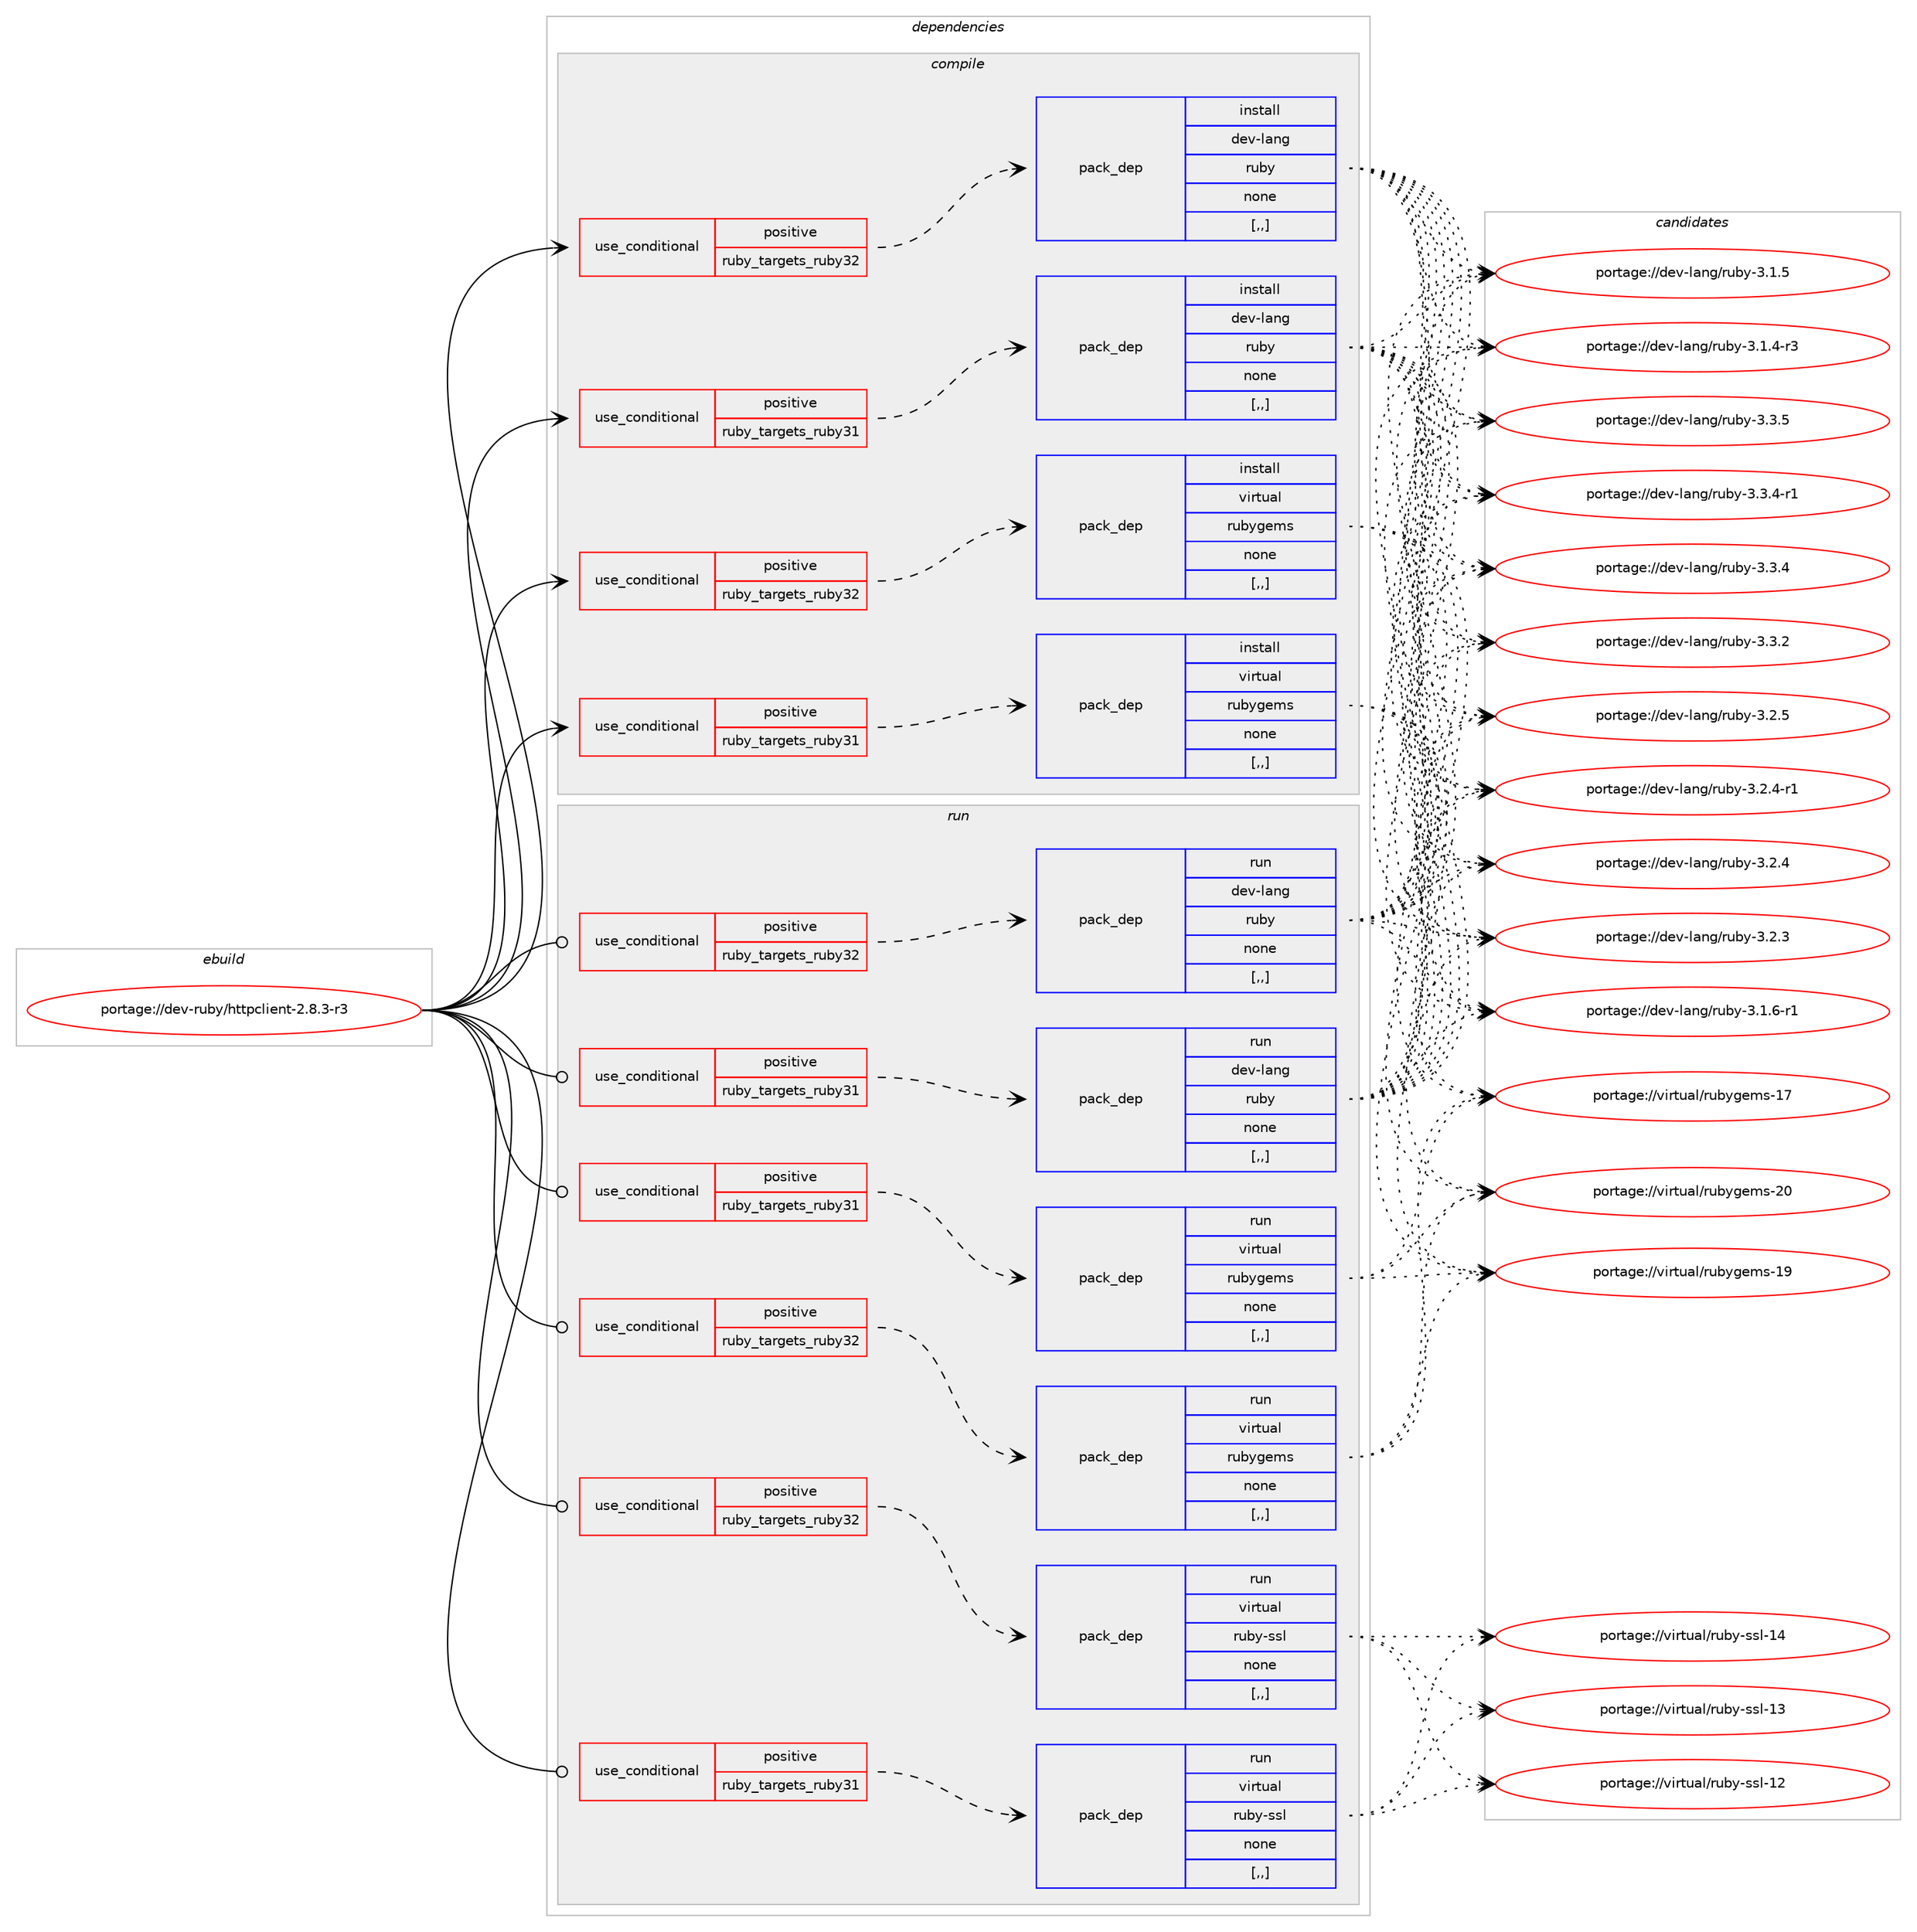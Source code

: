 digraph prolog {

# *************
# Graph options
# *************

newrank=true;
concentrate=true;
compound=true;
graph [rankdir=LR,fontname=Helvetica,fontsize=10,ranksep=1.5];#, ranksep=2.5, nodesep=0.2];
edge  [arrowhead=vee];
node  [fontname=Helvetica,fontsize=10];

# **********
# The ebuild
# **********

subgraph cluster_leftcol {
color=gray;
label=<<i>ebuild</i>>;
id [label="portage://dev-ruby/httpclient-2.8.3-r3", color=red, width=4, href="../dev-ruby/httpclient-2.8.3-r3.svg"];
}

# ****************
# The dependencies
# ****************

subgraph cluster_midcol {
color=gray;
label=<<i>dependencies</i>>;
subgraph cluster_compile {
fillcolor="#eeeeee";
style=filled;
label=<<i>compile</i>>;
subgraph cond180020 {
dependency682623 [label=<<TABLE BORDER="0" CELLBORDER="1" CELLSPACING="0" CELLPADDING="4"><TR><TD ROWSPAN="3" CELLPADDING="10">use_conditional</TD></TR><TR><TD>positive</TD></TR><TR><TD>ruby_targets_ruby31</TD></TR></TABLE>>, shape=none, color=red];
subgraph pack497680 {
dependency682624 [label=<<TABLE BORDER="0" CELLBORDER="1" CELLSPACING="0" CELLPADDING="4" WIDTH="220"><TR><TD ROWSPAN="6" CELLPADDING="30">pack_dep</TD></TR><TR><TD WIDTH="110">install</TD></TR><TR><TD>dev-lang</TD></TR><TR><TD>ruby</TD></TR><TR><TD>none</TD></TR><TR><TD>[,,]</TD></TR></TABLE>>, shape=none, color=blue];
}
dependency682623:e -> dependency682624:w [weight=20,style="dashed",arrowhead="vee"];
}
id:e -> dependency682623:w [weight=20,style="solid",arrowhead="vee"];
subgraph cond180021 {
dependency682625 [label=<<TABLE BORDER="0" CELLBORDER="1" CELLSPACING="0" CELLPADDING="4"><TR><TD ROWSPAN="3" CELLPADDING="10">use_conditional</TD></TR><TR><TD>positive</TD></TR><TR><TD>ruby_targets_ruby31</TD></TR></TABLE>>, shape=none, color=red];
subgraph pack497681 {
dependency682626 [label=<<TABLE BORDER="0" CELLBORDER="1" CELLSPACING="0" CELLPADDING="4" WIDTH="220"><TR><TD ROWSPAN="6" CELLPADDING="30">pack_dep</TD></TR><TR><TD WIDTH="110">install</TD></TR><TR><TD>virtual</TD></TR><TR><TD>rubygems</TD></TR><TR><TD>none</TD></TR><TR><TD>[,,]</TD></TR></TABLE>>, shape=none, color=blue];
}
dependency682625:e -> dependency682626:w [weight=20,style="dashed",arrowhead="vee"];
}
id:e -> dependency682625:w [weight=20,style="solid",arrowhead="vee"];
subgraph cond180022 {
dependency682627 [label=<<TABLE BORDER="0" CELLBORDER="1" CELLSPACING="0" CELLPADDING="4"><TR><TD ROWSPAN="3" CELLPADDING="10">use_conditional</TD></TR><TR><TD>positive</TD></TR><TR><TD>ruby_targets_ruby32</TD></TR></TABLE>>, shape=none, color=red];
subgraph pack497682 {
dependency682628 [label=<<TABLE BORDER="0" CELLBORDER="1" CELLSPACING="0" CELLPADDING="4" WIDTH="220"><TR><TD ROWSPAN="6" CELLPADDING="30">pack_dep</TD></TR><TR><TD WIDTH="110">install</TD></TR><TR><TD>dev-lang</TD></TR><TR><TD>ruby</TD></TR><TR><TD>none</TD></TR><TR><TD>[,,]</TD></TR></TABLE>>, shape=none, color=blue];
}
dependency682627:e -> dependency682628:w [weight=20,style="dashed",arrowhead="vee"];
}
id:e -> dependency682627:w [weight=20,style="solid",arrowhead="vee"];
subgraph cond180023 {
dependency682629 [label=<<TABLE BORDER="0" CELLBORDER="1" CELLSPACING="0" CELLPADDING="4"><TR><TD ROWSPAN="3" CELLPADDING="10">use_conditional</TD></TR><TR><TD>positive</TD></TR><TR><TD>ruby_targets_ruby32</TD></TR></TABLE>>, shape=none, color=red];
subgraph pack497683 {
dependency682630 [label=<<TABLE BORDER="0" CELLBORDER="1" CELLSPACING="0" CELLPADDING="4" WIDTH="220"><TR><TD ROWSPAN="6" CELLPADDING="30">pack_dep</TD></TR><TR><TD WIDTH="110">install</TD></TR><TR><TD>virtual</TD></TR><TR><TD>rubygems</TD></TR><TR><TD>none</TD></TR><TR><TD>[,,]</TD></TR></TABLE>>, shape=none, color=blue];
}
dependency682629:e -> dependency682630:w [weight=20,style="dashed",arrowhead="vee"];
}
id:e -> dependency682629:w [weight=20,style="solid",arrowhead="vee"];
}
subgraph cluster_compileandrun {
fillcolor="#eeeeee";
style=filled;
label=<<i>compile and run</i>>;
}
subgraph cluster_run {
fillcolor="#eeeeee";
style=filled;
label=<<i>run</i>>;
subgraph cond180024 {
dependency682631 [label=<<TABLE BORDER="0" CELLBORDER="1" CELLSPACING="0" CELLPADDING="4"><TR><TD ROWSPAN="3" CELLPADDING="10">use_conditional</TD></TR><TR><TD>positive</TD></TR><TR><TD>ruby_targets_ruby31</TD></TR></TABLE>>, shape=none, color=red];
subgraph pack497684 {
dependency682632 [label=<<TABLE BORDER="0" CELLBORDER="1" CELLSPACING="0" CELLPADDING="4" WIDTH="220"><TR><TD ROWSPAN="6" CELLPADDING="30">pack_dep</TD></TR><TR><TD WIDTH="110">run</TD></TR><TR><TD>dev-lang</TD></TR><TR><TD>ruby</TD></TR><TR><TD>none</TD></TR><TR><TD>[,,]</TD></TR></TABLE>>, shape=none, color=blue];
}
dependency682631:e -> dependency682632:w [weight=20,style="dashed",arrowhead="vee"];
}
id:e -> dependency682631:w [weight=20,style="solid",arrowhead="odot"];
subgraph cond180025 {
dependency682633 [label=<<TABLE BORDER="0" CELLBORDER="1" CELLSPACING="0" CELLPADDING="4"><TR><TD ROWSPAN="3" CELLPADDING="10">use_conditional</TD></TR><TR><TD>positive</TD></TR><TR><TD>ruby_targets_ruby31</TD></TR></TABLE>>, shape=none, color=red];
subgraph pack497685 {
dependency682634 [label=<<TABLE BORDER="0" CELLBORDER="1" CELLSPACING="0" CELLPADDING="4" WIDTH="220"><TR><TD ROWSPAN="6" CELLPADDING="30">pack_dep</TD></TR><TR><TD WIDTH="110">run</TD></TR><TR><TD>virtual</TD></TR><TR><TD>ruby-ssl</TD></TR><TR><TD>none</TD></TR><TR><TD>[,,]</TD></TR></TABLE>>, shape=none, color=blue];
}
dependency682633:e -> dependency682634:w [weight=20,style="dashed",arrowhead="vee"];
}
id:e -> dependency682633:w [weight=20,style="solid",arrowhead="odot"];
subgraph cond180026 {
dependency682635 [label=<<TABLE BORDER="0" CELLBORDER="1" CELLSPACING="0" CELLPADDING="4"><TR><TD ROWSPAN="3" CELLPADDING="10">use_conditional</TD></TR><TR><TD>positive</TD></TR><TR><TD>ruby_targets_ruby31</TD></TR></TABLE>>, shape=none, color=red];
subgraph pack497686 {
dependency682636 [label=<<TABLE BORDER="0" CELLBORDER="1" CELLSPACING="0" CELLPADDING="4" WIDTH="220"><TR><TD ROWSPAN="6" CELLPADDING="30">pack_dep</TD></TR><TR><TD WIDTH="110">run</TD></TR><TR><TD>virtual</TD></TR><TR><TD>rubygems</TD></TR><TR><TD>none</TD></TR><TR><TD>[,,]</TD></TR></TABLE>>, shape=none, color=blue];
}
dependency682635:e -> dependency682636:w [weight=20,style="dashed",arrowhead="vee"];
}
id:e -> dependency682635:w [weight=20,style="solid",arrowhead="odot"];
subgraph cond180027 {
dependency682637 [label=<<TABLE BORDER="0" CELLBORDER="1" CELLSPACING="0" CELLPADDING="4"><TR><TD ROWSPAN="3" CELLPADDING="10">use_conditional</TD></TR><TR><TD>positive</TD></TR><TR><TD>ruby_targets_ruby32</TD></TR></TABLE>>, shape=none, color=red];
subgraph pack497687 {
dependency682638 [label=<<TABLE BORDER="0" CELLBORDER="1" CELLSPACING="0" CELLPADDING="4" WIDTH="220"><TR><TD ROWSPAN="6" CELLPADDING="30">pack_dep</TD></TR><TR><TD WIDTH="110">run</TD></TR><TR><TD>dev-lang</TD></TR><TR><TD>ruby</TD></TR><TR><TD>none</TD></TR><TR><TD>[,,]</TD></TR></TABLE>>, shape=none, color=blue];
}
dependency682637:e -> dependency682638:w [weight=20,style="dashed",arrowhead="vee"];
}
id:e -> dependency682637:w [weight=20,style="solid",arrowhead="odot"];
subgraph cond180028 {
dependency682639 [label=<<TABLE BORDER="0" CELLBORDER="1" CELLSPACING="0" CELLPADDING="4"><TR><TD ROWSPAN="3" CELLPADDING="10">use_conditional</TD></TR><TR><TD>positive</TD></TR><TR><TD>ruby_targets_ruby32</TD></TR></TABLE>>, shape=none, color=red];
subgraph pack497688 {
dependency682640 [label=<<TABLE BORDER="0" CELLBORDER="1" CELLSPACING="0" CELLPADDING="4" WIDTH="220"><TR><TD ROWSPAN="6" CELLPADDING="30">pack_dep</TD></TR><TR><TD WIDTH="110">run</TD></TR><TR><TD>virtual</TD></TR><TR><TD>ruby-ssl</TD></TR><TR><TD>none</TD></TR><TR><TD>[,,]</TD></TR></TABLE>>, shape=none, color=blue];
}
dependency682639:e -> dependency682640:w [weight=20,style="dashed",arrowhead="vee"];
}
id:e -> dependency682639:w [weight=20,style="solid",arrowhead="odot"];
subgraph cond180029 {
dependency682641 [label=<<TABLE BORDER="0" CELLBORDER="1" CELLSPACING="0" CELLPADDING="4"><TR><TD ROWSPAN="3" CELLPADDING="10">use_conditional</TD></TR><TR><TD>positive</TD></TR><TR><TD>ruby_targets_ruby32</TD></TR></TABLE>>, shape=none, color=red];
subgraph pack497689 {
dependency682642 [label=<<TABLE BORDER="0" CELLBORDER="1" CELLSPACING="0" CELLPADDING="4" WIDTH="220"><TR><TD ROWSPAN="6" CELLPADDING="30">pack_dep</TD></TR><TR><TD WIDTH="110">run</TD></TR><TR><TD>virtual</TD></TR><TR><TD>rubygems</TD></TR><TR><TD>none</TD></TR><TR><TD>[,,]</TD></TR></TABLE>>, shape=none, color=blue];
}
dependency682641:e -> dependency682642:w [weight=20,style="dashed",arrowhead="vee"];
}
id:e -> dependency682641:w [weight=20,style="solid",arrowhead="odot"];
}
}

# **************
# The candidates
# **************

subgraph cluster_choices {
rank=same;
color=gray;
label=<<i>candidates</i>>;

subgraph choice497680 {
color=black;
nodesep=1;
choice10010111845108971101034711411798121455146514653 [label="portage://dev-lang/ruby-3.3.5", color=red, width=4,href="../dev-lang/ruby-3.3.5.svg"];
choice100101118451089711010347114117981214551465146524511449 [label="portage://dev-lang/ruby-3.3.4-r1", color=red, width=4,href="../dev-lang/ruby-3.3.4-r1.svg"];
choice10010111845108971101034711411798121455146514652 [label="portage://dev-lang/ruby-3.3.4", color=red, width=4,href="../dev-lang/ruby-3.3.4.svg"];
choice10010111845108971101034711411798121455146514650 [label="portage://dev-lang/ruby-3.3.2", color=red, width=4,href="../dev-lang/ruby-3.3.2.svg"];
choice10010111845108971101034711411798121455146504653 [label="portage://dev-lang/ruby-3.2.5", color=red, width=4,href="../dev-lang/ruby-3.2.5.svg"];
choice100101118451089711010347114117981214551465046524511449 [label="portage://dev-lang/ruby-3.2.4-r1", color=red, width=4,href="../dev-lang/ruby-3.2.4-r1.svg"];
choice10010111845108971101034711411798121455146504652 [label="portage://dev-lang/ruby-3.2.4", color=red, width=4,href="../dev-lang/ruby-3.2.4.svg"];
choice10010111845108971101034711411798121455146504651 [label="portage://dev-lang/ruby-3.2.3", color=red, width=4,href="../dev-lang/ruby-3.2.3.svg"];
choice100101118451089711010347114117981214551464946544511449 [label="portage://dev-lang/ruby-3.1.6-r1", color=red, width=4,href="../dev-lang/ruby-3.1.6-r1.svg"];
choice10010111845108971101034711411798121455146494653 [label="portage://dev-lang/ruby-3.1.5", color=red, width=4,href="../dev-lang/ruby-3.1.5.svg"];
choice100101118451089711010347114117981214551464946524511451 [label="portage://dev-lang/ruby-3.1.4-r3", color=red, width=4,href="../dev-lang/ruby-3.1.4-r3.svg"];
dependency682624:e -> choice10010111845108971101034711411798121455146514653:w [style=dotted,weight="100"];
dependency682624:e -> choice100101118451089711010347114117981214551465146524511449:w [style=dotted,weight="100"];
dependency682624:e -> choice10010111845108971101034711411798121455146514652:w [style=dotted,weight="100"];
dependency682624:e -> choice10010111845108971101034711411798121455146514650:w [style=dotted,weight="100"];
dependency682624:e -> choice10010111845108971101034711411798121455146504653:w [style=dotted,weight="100"];
dependency682624:e -> choice100101118451089711010347114117981214551465046524511449:w [style=dotted,weight="100"];
dependency682624:e -> choice10010111845108971101034711411798121455146504652:w [style=dotted,weight="100"];
dependency682624:e -> choice10010111845108971101034711411798121455146504651:w [style=dotted,weight="100"];
dependency682624:e -> choice100101118451089711010347114117981214551464946544511449:w [style=dotted,weight="100"];
dependency682624:e -> choice10010111845108971101034711411798121455146494653:w [style=dotted,weight="100"];
dependency682624:e -> choice100101118451089711010347114117981214551464946524511451:w [style=dotted,weight="100"];
}
subgraph choice497681 {
color=black;
nodesep=1;
choice118105114116117971084711411798121103101109115455048 [label="portage://virtual/rubygems-20", color=red, width=4,href="../virtual/rubygems-20.svg"];
choice118105114116117971084711411798121103101109115454957 [label="portage://virtual/rubygems-19", color=red, width=4,href="../virtual/rubygems-19.svg"];
choice118105114116117971084711411798121103101109115454955 [label="portage://virtual/rubygems-17", color=red, width=4,href="../virtual/rubygems-17.svg"];
dependency682626:e -> choice118105114116117971084711411798121103101109115455048:w [style=dotted,weight="100"];
dependency682626:e -> choice118105114116117971084711411798121103101109115454957:w [style=dotted,weight="100"];
dependency682626:e -> choice118105114116117971084711411798121103101109115454955:w [style=dotted,weight="100"];
}
subgraph choice497682 {
color=black;
nodesep=1;
choice10010111845108971101034711411798121455146514653 [label="portage://dev-lang/ruby-3.3.5", color=red, width=4,href="../dev-lang/ruby-3.3.5.svg"];
choice100101118451089711010347114117981214551465146524511449 [label="portage://dev-lang/ruby-3.3.4-r1", color=red, width=4,href="../dev-lang/ruby-3.3.4-r1.svg"];
choice10010111845108971101034711411798121455146514652 [label="portage://dev-lang/ruby-3.3.4", color=red, width=4,href="../dev-lang/ruby-3.3.4.svg"];
choice10010111845108971101034711411798121455146514650 [label="portage://dev-lang/ruby-3.3.2", color=red, width=4,href="../dev-lang/ruby-3.3.2.svg"];
choice10010111845108971101034711411798121455146504653 [label="portage://dev-lang/ruby-3.2.5", color=red, width=4,href="../dev-lang/ruby-3.2.5.svg"];
choice100101118451089711010347114117981214551465046524511449 [label="portage://dev-lang/ruby-3.2.4-r1", color=red, width=4,href="../dev-lang/ruby-3.2.4-r1.svg"];
choice10010111845108971101034711411798121455146504652 [label="portage://dev-lang/ruby-3.2.4", color=red, width=4,href="../dev-lang/ruby-3.2.4.svg"];
choice10010111845108971101034711411798121455146504651 [label="portage://dev-lang/ruby-3.2.3", color=red, width=4,href="../dev-lang/ruby-3.2.3.svg"];
choice100101118451089711010347114117981214551464946544511449 [label="portage://dev-lang/ruby-3.1.6-r1", color=red, width=4,href="../dev-lang/ruby-3.1.6-r1.svg"];
choice10010111845108971101034711411798121455146494653 [label="portage://dev-lang/ruby-3.1.5", color=red, width=4,href="../dev-lang/ruby-3.1.5.svg"];
choice100101118451089711010347114117981214551464946524511451 [label="portage://dev-lang/ruby-3.1.4-r3", color=red, width=4,href="../dev-lang/ruby-3.1.4-r3.svg"];
dependency682628:e -> choice10010111845108971101034711411798121455146514653:w [style=dotted,weight="100"];
dependency682628:e -> choice100101118451089711010347114117981214551465146524511449:w [style=dotted,weight="100"];
dependency682628:e -> choice10010111845108971101034711411798121455146514652:w [style=dotted,weight="100"];
dependency682628:e -> choice10010111845108971101034711411798121455146514650:w [style=dotted,weight="100"];
dependency682628:e -> choice10010111845108971101034711411798121455146504653:w [style=dotted,weight="100"];
dependency682628:e -> choice100101118451089711010347114117981214551465046524511449:w [style=dotted,weight="100"];
dependency682628:e -> choice10010111845108971101034711411798121455146504652:w [style=dotted,weight="100"];
dependency682628:e -> choice10010111845108971101034711411798121455146504651:w [style=dotted,weight="100"];
dependency682628:e -> choice100101118451089711010347114117981214551464946544511449:w [style=dotted,weight="100"];
dependency682628:e -> choice10010111845108971101034711411798121455146494653:w [style=dotted,weight="100"];
dependency682628:e -> choice100101118451089711010347114117981214551464946524511451:w [style=dotted,weight="100"];
}
subgraph choice497683 {
color=black;
nodesep=1;
choice118105114116117971084711411798121103101109115455048 [label="portage://virtual/rubygems-20", color=red, width=4,href="../virtual/rubygems-20.svg"];
choice118105114116117971084711411798121103101109115454957 [label="portage://virtual/rubygems-19", color=red, width=4,href="../virtual/rubygems-19.svg"];
choice118105114116117971084711411798121103101109115454955 [label="portage://virtual/rubygems-17", color=red, width=4,href="../virtual/rubygems-17.svg"];
dependency682630:e -> choice118105114116117971084711411798121103101109115455048:w [style=dotted,weight="100"];
dependency682630:e -> choice118105114116117971084711411798121103101109115454957:w [style=dotted,weight="100"];
dependency682630:e -> choice118105114116117971084711411798121103101109115454955:w [style=dotted,weight="100"];
}
subgraph choice497684 {
color=black;
nodesep=1;
choice10010111845108971101034711411798121455146514653 [label="portage://dev-lang/ruby-3.3.5", color=red, width=4,href="../dev-lang/ruby-3.3.5.svg"];
choice100101118451089711010347114117981214551465146524511449 [label="portage://dev-lang/ruby-3.3.4-r1", color=red, width=4,href="../dev-lang/ruby-3.3.4-r1.svg"];
choice10010111845108971101034711411798121455146514652 [label="portage://dev-lang/ruby-3.3.4", color=red, width=4,href="../dev-lang/ruby-3.3.4.svg"];
choice10010111845108971101034711411798121455146514650 [label="portage://dev-lang/ruby-3.3.2", color=red, width=4,href="../dev-lang/ruby-3.3.2.svg"];
choice10010111845108971101034711411798121455146504653 [label="portage://dev-lang/ruby-3.2.5", color=red, width=4,href="../dev-lang/ruby-3.2.5.svg"];
choice100101118451089711010347114117981214551465046524511449 [label="portage://dev-lang/ruby-3.2.4-r1", color=red, width=4,href="../dev-lang/ruby-3.2.4-r1.svg"];
choice10010111845108971101034711411798121455146504652 [label="portage://dev-lang/ruby-3.2.4", color=red, width=4,href="../dev-lang/ruby-3.2.4.svg"];
choice10010111845108971101034711411798121455146504651 [label="portage://dev-lang/ruby-3.2.3", color=red, width=4,href="../dev-lang/ruby-3.2.3.svg"];
choice100101118451089711010347114117981214551464946544511449 [label="portage://dev-lang/ruby-3.1.6-r1", color=red, width=4,href="../dev-lang/ruby-3.1.6-r1.svg"];
choice10010111845108971101034711411798121455146494653 [label="portage://dev-lang/ruby-3.1.5", color=red, width=4,href="../dev-lang/ruby-3.1.5.svg"];
choice100101118451089711010347114117981214551464946524511451 [label="portage://dev-lang/ruby-3.1.4-r3", color=red, width=4,href="../dev-lang/ruby-3.1.4-r3.svg"];
dependency682632:e -> choice10010111845108971101034711411798121455146514653:w [style=dotted,weight="100"];
dependency682632:e -> choice100101118451089711010347114117981214551465146524511449:w [style=dotted,weight="100"];
dependency682632:e -> choice10010111845108971101034711411798121455146514652:w [style=dotted,weight="100"];
dependency682632:e -> choice10010111845108971101034711411798121455146514650:w [style=dotted,weight="100"];
dependency682632:e -> choice10010111845108971101034711411798121455146504653:w [style=dotted,weight="100"];
dependency682632:e -> choice100101118451089711010347114117981214551465046524511449:w [style=dotted,weight="100"];
dependency682632:e -> choice10010111845108971101034711411798121455146504652:w [style=dotted,weight="100"];
dependency682632:e -> choice10010111845108971101034711411798121455146504651:w [style=dotted,weight="100"];
dependency682632:e -> choice100101118451089711010347114117981214551464946544511449:w [style=dotted,weight="100"];
dependency682632:e -> choice10010111845108971101034711411798121455146494653:w [style=dotted,weight="100"];
dependency682632:e -> choice100101118451089711010347114117981214551464946524511451:w [style=dotted,weight="100"];
}
subgraph choice497685 {
color=black;
nodesep=1;
choice11810511411611797108471141179812145115115108454952 [label="portage://virtual/ruby-ssl-14", color=red, width=4,href="../virtual/ruby-ssl-14.svg"];
choice11810511411611797108471141179812145115115108454951 [label="portage://virtual/ruby-ssl-13", color=red, width=4,href="../virtual/ruby-ssl-13.svg"];
choice11810511411611797108471141179812145115115108454950 [label="portage://virtual/ruby-ssl-12", color=red, width=4,href="../virtual/ruby-ssl-12.svg"];
dependency682634:e -> choice11810511411611797108471141179812145115115108454952:w [style=dotted,weight="100"];
dependency682634:e -> choice11810511411611797108471141179812145115115108454951:w [style=dotted,weight="100"];
dependency682634:e -> choice11810511411611797108471141179812145115115108454950:w [style=dotted,weight="100"];
}
subgraph choice497686 {
color=black;
nodesep=1;
choice118105114116117971084711411798121103101109115455048 [label="portage://virtual/rubygems-20", color=red, width=4,href="../virtual/rubygems-20.svg"];
choice118105114116117971084711411798121103101109115454957 [label="portage://virtual/rubygems-19", color=red, width=4,href="../virtual/rubygems-19.svg"];
choice118105114116117971084711411798121103101109115454955 [label="portage://virtual/rubygems-17", color=red, width=4,href="../virtual/rubygems-17.svg"];
dependency682636:e -> choice118105114116117971084711411798121103101109115455048:w [style=dotted,weight="100"];
dependency682636:e -> choice118105114116117971084711411798121103101109115454957:w [style=dotted,weight="100"];
dependency682636:e -> choice118105114116117971084711411798121103101109115454955:w [style=dotted,weight="100"];
}
subgraph choice497687 {
color=black;
nodesep=1;
choice10010111845108971101034711411798121455146514653 [label="portage://dev-lang/ruby-3.3.5", color=red, width=4,href="../dev-lang/ruby-3.3.5.svg"];
choice100101118451089711010347114117981214551465146524511449 [label="portage://dev-lang/ruby-3.3.4-r1", color=red, width=4,href="../dev-lang/ruby-3.3.4-r1.svg"];
choice10010111845108971101034711411798121455146514652 [label="portage://dev-lang/ruby-3.3.4", color=red, width=4,href="../dev-lang/ruby-3.3.4.svg"];
choice10010111845108971101034711411798121455146514650 [label="portage://dev-lang/ruby-3.3.2", color=red, width=4,href="../dev-lang/ruby-3.3.2.svg"];
choice10010111845108971101034711411798121455146504653 [label="portage://dev-lang/ruby-3.2.5", color=red, width=4,href="../dev-lang/ruby-3.2.5.svg"];
choice100101118451089711010347114117981214551465046524511449 [label="portage://dev-lang/ruby-3.2.4-r1", color=red, width=4,href="../dev-lang/ruby-3.2.4-r1.svg"];
choice10010111845108971101034711411798121455146504652 [label="portage://dev-lang/ruby-3.2.4", color=red, width=4,href="../dev-lang/ruby-3.2.4.svg"];
choice10010111845108971101034711411798121455146504651 [label="portage://dev-lang/ruby-3.2.3", color=red, width=4,href="../dev-lang/ruby-3.2.3.svg"];
choice100101118451089711010347114117981214551464946544511449 [label="portage://dev-lang/ruby-3.1.6-r1", color=red, width=4,href="../dev-lang/ruby-3.1.6-r1.svg"];
choice10010111845108971101034711411798121455146494653 [label="portage://dev-lang/ruby-3.1.5", color=red, width=4,href="../dev-lang/ruby-3.1.5.svg"];
choice100101118451089711010347114117981214551464946524511451 [label="portage://dev-lang/ruby-3.1.4-r3", color=red, width=4,href="../dev-lang/ruby-3.1.4-r3.svg"];
dependency682638:e -> choice10010111845108971101034711411798121455146514653:w [style=dotted,weight="100"];
dependency682638:e -> choice100101118451089711010347114117981214551465146524511449:w [style=dotted,weight="100"];
dependency682638:e -> choice10010111845108971101034711411798121455146514652:w [style=dotted,weight="100"];
dependency682638:e -> choice10010111845108971101034711411798121455146514650:w [style=dotted,weight="100"];
dependency682638:e -> choice10010111845108971101034711411798121455146504653:w [style=dotted,weight="100"];
dependency682638:e -> choice100101118451089711010347114117981214551465046524511449:w [style=dotted,weight="100"];
dependency682638:e -> choice10010111845108971101034711411798121455146504652:w [style=dotted,weight="100"];
dependency682638:e -> choice10010111845108971101034711411798121455146504651:w [style=dotted,weight="100"];
dependency682638:e -> choice100101118451089711010347114117981214551464946544511449:w [style=dotted,weight="100"];
dependency682638:e -> choice10010111845108971101034711411798121455146494653:w [style=dotted,weight="100"];
dependency682638:e -> choice100101118451089711010347114117981214551464946524511451:w [style=dotted,weight="100"];
}
subgraph choice497688 {
color=black;
nodesep=1;
choice11810511411611797108471141179812145115115108454952 [label="portage://virtual/ruby-ssl-14", color=red, width=4,href="../virtual/ruby-ssl-14.svg"];
choice11810511411611797108471141179812145115115108454951 [label="portage://virtual/ruby-ssl-13", color=red, width=4,href="../virtual/ruby-ssl-13.svg"];
choice11810511411611797108471141179812145115115108454950 [label="portage://virtual/ruby-ssl-12", color=red, width=4,href="../virtual/ruby-ssl-12.svg"];
dependency682640:e -> choice11810511411611797108471141179812145115115108454952:w [style=dotted,weight="100"];
dependency682640:e -> choice11810511411611797108471141179812145115115108454951:w [style=dotted,weight="100"];
dependency682640:e -> choice11810511411611797108471141179812145115115108454950:w [style=dotted,weight="100"];
}
subgraph choice497689 {
color=black;
nodesep=1;
choice118105114116117971084711411798121103101109115455048 [label="portage://virtual/rubygems-20", color=red, width=4,href="../virtual/rubygems-20.svg"];
choice118105114116117971084711411798121103101109115454957 [label="portage://virtual/rubygems-19", color=red, width=4,href="../virtual/rubygems-19.svg"];
choice118105114116117971084711411798121103101109115454955 [label="portage://virtual/rubygems-17", color=red, width=4,href="../virtual/rubygems-17.svg"];
dependency682642:e -> choice118105114116117971084711411798121103101109115455048:w [style=dotted,weight="100"];
dependency682642:e -> choice118105114116117971084711411798121103101109115454957:w [style=dotted,weight="100"];
dependency682642:e -> choice118105114116117971084711411798121103101109115454955:w [style=dotted,weight="100"];
}
}

}
